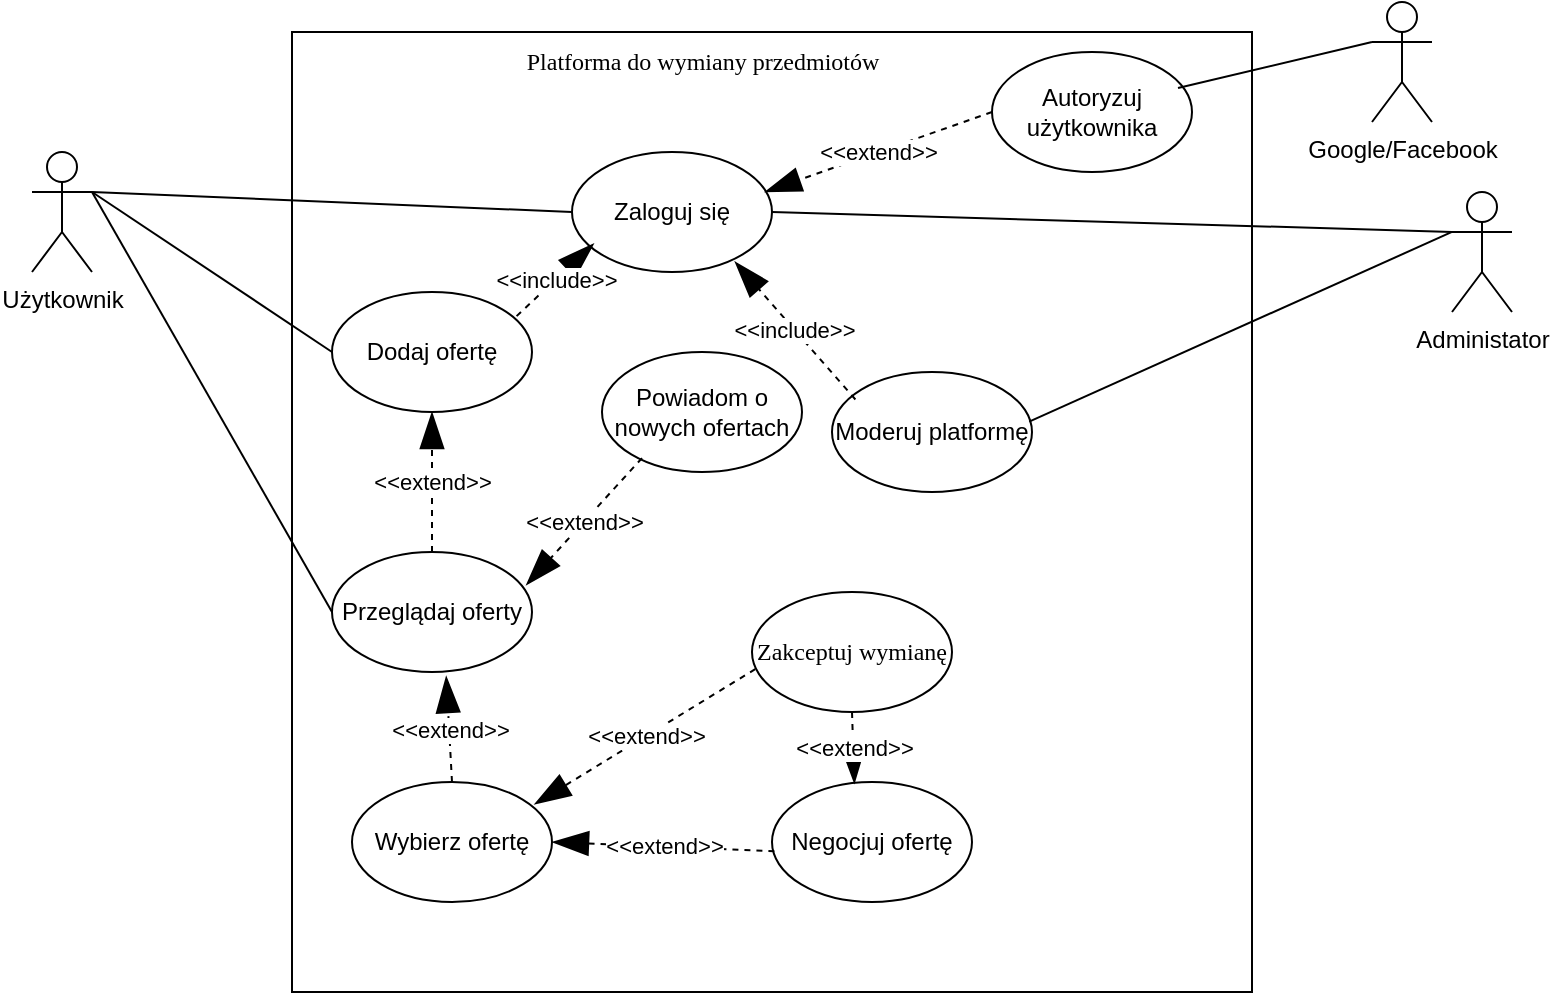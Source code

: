<mxfile version="26.0.5">
  <diagram name="Strona-1" id="qWpu0B_rZi-Rhaqv1UP4">
    <mxGraphModel dx="2022" dy="652" grid="1" gridSize="10" guides="1" tooltips="1" connect="1" arrows="1" fold="1" page="1" pageScale="1" pageWidth="827" pageHeight="1169" math="0" shadow="0">
      <root>
        <mxCell id="0" />
        <mxCell id="1" parent="0" />
        <mxCell id="qf5zw00lPG9wHRLytDWA-1" value="" style="whiteSpace=wrap;html=1;aspect=fixed;" vertex="1" parent="1">
          <mxGeometry x="80" y="210" width="480" height="480" as="geometry" />
        </mxCell>
        <mxCell id="qf5zw00lPG9wHRLytDWA-2" value="&lt;font face=&quot;Verdana&quot;&gt;Platforma do wymiany przedmiotów&lt;/font&gt;" style="text;html=1;align=center;verticalAlign=middle;resizable=0;points=[];autosize=1;strokeColor=none;fillColor=none;" vertex="1" parent="1">
          <mxGeometry x="160" y="210" width="250" height="30" as="geometry" />
        </mxCell>
        <mxCell id="qf5zw00lPG9wHRLytDWA-10" style="rounded=0;orthogonalLoop=1;jettySize=auto;html=1;exitX=1;exitY=0.333;exitDx=0;exitDy=0;exitPerimeter=0;entryX=0;entryY=0.5;entryDx=0;entryDy=0;endArrow=none;endFill=0;" edge="1" parent="1" source="qf5zw00lPG9wHRLytDWA-3" target="qf5zw00lPG9wHRLytDWA-7">
          <mxGeometry relative="1" as="geometry" />
        </mxCell>
        <mxCell id="qf5zw00lPG9wHRLytDWA-3" value="Użytkownik" style="shape=umlActor;verticalLabelPosition=bottom;verticalAlign=top;html=1;outlineConnect=0;" vertex="1" parent="1">
          <mxGeometry x="-50" y="270" width="30" height="60" as="geometry" />
        </mxCell>
        <mxCell id="qf5zw00lPG9wHRLytDWA-6" value="Administator" style="shape=umlActor;verticalLabelPosition=bottom;verticalAlign=top;html=1;outlineConnect=0;" vertex="1" parent="1">
          <mxGeometry x="660" y="290" width="30" height="60" as="geometry" />
        </mxCell>
        <mxCell id="qf5zw00lPG9wHRLytDWA-7" value="Dodaj ofertę" style="ellipse;whiteSpace=wrap;html=1;" vertex="1" parent="1">
          <mxGeometry x="100" y="340" width="100" height="60" as="geometry" />
        </mxCell>
        <mxCell id="qf5zw00lPG9wHRLytDWA-9" value="Przeglądaj oferty" style="ellipse;whiteSpace=wrap;html=1;" vertex="1" parent="1">
          <mxGeometry x="100" y="470" width="100" height="60" as="geometry" />
        </mxCell>
        <mxCell id="qf5zw00lPG9wHRLytDWA-11" style="rounded=0;orthogonalLoop=1;jettySize=auto;html=1;exitX=1;exitY=0.333;exitDx=0;exitDy=0;exitPerimeter=0;entryX=0;entryY=0.5;entryDx=0;entryDy=0;endArrow=none;endFill=0;" edge="1" parent="1" source="qf5zw00lPG9wHRLytDWA-3" target="qf5zw00lPG9wHRLytDWA-9">
          <mxGeometry relative="1" as="geometry">
            <mxPoint x="10" y="340" as="sourcePoint" />
            <mxPoint x="130" y="330" as="targetPoint" />
          </mxGeometry>
        </mxCell>
        <mxCell id="qf5zw00lPG9wHRLytDWA-14" value="Wybierz ofertę" style="ellipse;whiteSpace=wrap;html=1;" vertex="1" parent="1">
          <mxGeometry x="110" y="585" width="100" height="60" as="geometry" />
        </mxCell>
        <mxCell id="qf5zw00lPG9wHRLytDWA-15" value="&amp;lt;&amp;lt;extend&amp;gt;&amp;gt;" style="endArrow=blockThin;endSize=16;endFill=1;html=1;rounded=0;dashed=1;exitX=0.5;exitY=0;exitDx=0;exitDy=0;entryX=0.571;entryY=1.034;entryDx=0;entryDy=0;entryPerimeter=0;" edge="1" parent="1" source="qf5zw00lPG9wHRLytDWA-14" target="qf5zw00lPG9wHRLytDWA-9">
          <mxGeometry x="-0.002" width="160" relative="1" as="geometry">
            <mxPoint x="-100" y="489.66" as="sourcePoint" />
            <mxPoint x="60" y="489.66" as="targetPoint" />
            <mxPoint as="offset" />
          </mxGeometry>
        </mxCell>
        <mxCell id="qf5zw00lPG9wHRLytDWA-16" value="Negocjuj ofertę" style="ellipse;whiteSpace=wrap;html=1;" vertex="1" parent="1">
          <mxGeometry x="320" y="585" width="100" height="60" as="geometry" />
        </mxCell>
        <mxCell id="qf5zw00lPG9wHRLytDWA-18" value="&amp;lt;&amp;lt;extend&amp;gt;&amp;gt;" style="endArrow=blockThin;endSize=16;endFill=1;html=1;rounded=0;dashed=1;exitX=0.5;exitY=0;exitDx=0;exitDy=0;entryX=0.5;entryY=1;entryDx=0;entryDy=0;" edge="1" parent="1" source="qf5zw00lPG9wHRLytDWA-9" target="qf5zw00lPG9wHRLytDWA-7">
          <mxGeometry width="160" relative="1" as="geometry">
            <mxPoint x="160" y="470" as="sourcePoint" />
            <mxPoint x="154" y="537" as="targetPoint" />
          </mxGeometry>
        </mxCell>
        <mxCell id="qf5zw00lPG9wHRLytDWA-19" value="Moderuj platformę" style="ellipse;whiteSpace=wrap;html=1;" vertex="1" parent="1">
          <mxGeometry x="350" y="380" width="100" height="60" as="geometry" />
        </mxCell>
        <mxCell id="qf5zw00lPG9wHRLytDWA-20" style="rounded=0;orthogonalLoop=1;jettySize=auto;html=1;exitX=0.986;exitY=0.413;exitDx=0;exitDy=0;exitPerimeter=0;endArrow=none;endFill=0;entryX=0;entryY=0.333;entryDx=0;entryDy=0;entryPerimeter=0;" edge="1" parent="1" source="qf5zw00lPG9wHRLytDWA-19" target="qf5zw00lPG9wHRLytDWA-6">
          <mxGeometry relative="1" as="geometry">
            <mxPoint x="10" y="340" as="sourcePoint" />
            <mxPoint x="570" y="330" as="targetPoint" />
          </mxGeometry>
        </mxCell>
        <mxCell id="qf5zw00lPG9wHRLytDWA-23" value="Zaloguj się" style="ellipse;whiteSpace=wrap;html=1;" vertex="1" parent="1">
          <mxGeometry x="220" y="270" width="100" height="60" as="geometry" />
        </mxCell>
        <mxCell id="qf5zw00lPG9wHRLytDWA-24" style="rounded=0;orthogonalLoop=1;jettySize=auto;html=1;exitX=1;exitY=0.5;exitDx=0;exitDy=0;endArrow=none;endFill=0;entryX=0;entryY=0.333;entryDx=0;entryDy=0;entryPerimeter=0;" edge="1" parent="1" source="qf5zw00lPG9wHRLytDWA-23" target="qf5zw00lPG9wHRLytDWA-6">
          <mxGeometry relative="1" as="geometry">
            <mxPoint x="473" y="345" as="sourcePoint" />
            <mxPoint x="580" y="340" as="targetPoint" />
          </mxGeometry>
        </mxCell>
        <mxCell id="qf5zw00lPG9wHRLytDWA-25" style="rounded=0;orthogonalLoop=1;jettySize=auto;html=1;exitX=1;exitY=0.333;exitDx=0;exitDy=0;exitPerimeter=0;entryX=0;entryY=0.5;entryDx=0;entryDy=0;endArrow=none;endFill=0;" edge="1" parent="1" source="qf5zw00lPG9wHRLytDWA-3" target="qf5zw00lPG9wHRLytDWA-23">
          <mxGeometry relative="1" as="geometry">
            <mxPoint y="250" as="sourcePoint" />
            <mxPoint x="130" y="330" as="targetPoint" />
          </mxGeometry>
        </mxCell>
        <mxCell id="qf5zw00lPG9wHRLytDWA-26" value="&lt;font face=&quot;Verdana&quot;&gt;Zakceptuj wymianę&lt;br&gt;&lt;/font&gt;" style="ellipse;whiteSpace=wrap;html=1;" vertex="1" parent="1">
          <mxGeometry x="310" y="490" width="100" height="60" as="geometry" />
        </mxCell>
        <mxCell id="qf5zw00lPG9wHRLytDWA-27" value="&amp;lt;&amp;lt;extend&amp;gt;&amp;gt;" style="endArrow=blockThin;endSize=16;endFill=1;html=1;rounded=0;dashed=1;exitX=0.016;exitY=0.643;exitDx=0;exitDy=0;exitPerimeter=0;entryX=0.912;entryY=0.186;entryDx=0;entryDy=0;entryPerimeter=0;" edge="1" parent="1" source="qf5zw00lPG9wHRLytDWA-26" target="qf5zw00lPG9wHRLytDWA-14">
          <mxGeometry width="160" relative="1" as="geometry">
            <mxPoint x="210" y="565" as="sourcePoint" />
            <mxPoint x="293" y="569" as="targetPoint" />
          </mxGeometry>
        </mxCell>
        <mxCell id="qf5zw00lPG9wHRLytDWA-28" value="&amp;lt;&amp;lt;include&amp;gt;&amp;gt;" style="endArrow=blockThin;endSize=16;endFill=1;html=1;rounded=0;dashed=1;entryX=0.109;entryY=0.764;entryDx=0;entryDy=0;exitX=0.923;exitY=0.201;exitDx=0;exitDy=0;exitPerimeter=0;entryPerimeter=0;" edge="1" parent="1" source="qf5zw00lPG9wHRLytDWA-7" target="qf5zw00lPG9wHRLytDWA-23">
          <mxGeometry width="160" relative="1" as="geometry">
            <mxPoint x="211" y="347" as="sourcePoint" />
            <mxPoint x="374" y="350" as="targetPoint" />
          </mxGeometry>
        </mxCell>
        <mxCell id="qf5zw00lPG9wHRLytDWA-29" value="&amp;lt;&amp;lt;include&amp;gt;&amp;gt;" style="endArrow=blockThin;endSize=16;endFill=1;html=1;rounded=0;dashed=1;entryX=0.814;entryY=0.913;entryDx=0;entryDy=0;exitX=0.117;exitY=0.229;exitDx=0;exitDy=0;exitPerimeter=0;entryPerimeter=0;" edge="1" parent="1" source="qf5zw00lPG9wHRLytDWA-19" target="qf5zw00lPG9wHRLytDWA-23">
          <mxGeometry width="160" relative="1" as="geometry">
            <mxPoint x="202" y="332" as="sourcePoint" />
            <mxPoint x="256" y="296" as="targetPoint" />
          </mxGeometry>
        </mxCell>
        <mxCell id="qf5zw00lPG9wHRLytDWA-30" value="Autoryzuj użytkownika" style="ellipse;whiteSpace=wrap;html=1;" vertex="1" parent="1">
          <mxGeometry x="430" y="220" width="100" height="60" as="geometry" />
        </mxCell>
        <mxCell id="qf5zw00lPG9wHRLytDWA-31" value="&amp;lt;&amp;lt;extend&amp;gt;&amp;gt;" style="endArrow=blockThin;endSize=16;endFill=1;html=1;rounded=0;dashed=1;entryX=0.964;entryY=0.333;entryDx=0;entryDy=0;exitX=0;exitY=0.5;exitDx=0;exitDy=0;entryPerimeter=0;" edge="1" parent="1" source="qf5zw00lPG9wHRLytDWA-30" target="qf5zw00lPG9wHRLytDWA-23">
          <mxGeometry width="160" relative="1" as="geometry">
            <mxPoint x="212" y="608" as="sourcePoint" />
            <mxPoint x="327" y="544" as="targetPoint" />
          </mxGeometry>
        </mxCell>
        <mxCell id="qf5zw00lPG9wHRLytDWA-32" value="&amp;lt;&amp;lt;extend&amp;gt;&amp;gt;" style="endArrow=blockThin;endSize=16;endFill=1;html=1;rounded=0;dashed=1;exitX=0.012;exitY=0.577;exitDx=0;exitDy=0;exitPerimeter=0;entryX=1;entryY=0.5;entryDx=0;entryDy=0;" edge="1" parent="1" source="qf5zw00lPG9wHRLytDWA-16" target="qf5zw00lPG9wHRLytDWA-14">
          <mxGeometry width="160" relative="1" as="geometry">
            <mxPoint x="210" y="615" as="sourcePoint" />
            <mxPoint x="323" y="624" as="targetPoint" />
          </mxGeometry>
        </mxCell>
        <mxCell id="qf5zw00lPG9wHRLytDWA-33" value="Powiadom o nowych ofertach" style="ellipse;whiteSpace=wrap;html=1;" vertex="1" parent="1">
          <mxGeometry x="235" y="370" width="100" height="60" as="geometry" />
        </mxCell>
        <mxCell id="qf5zw00lPG9wHRLytDWA-35" value="&amp;lt;&amp;lt;extend&amp;gt;&amp;gt;" style="endArrow=blockThin;endSize=16;endFill=1;html=1;rounded=0;dashed=1;exitX=0.2;exitY=0.884;exitDx=0;exitDy=0;entryX=0.971;entryY=0.275;entryDx=0;entryDy=0;exitPerimeter=0;entryPerimeter=0;" edge="1" parent="1" source="qf5zw00lPG9wHRLytDWA-33" target="qf5zw00lPG9wHRLytDWA-9">
          <mxGeometry width="160" relative="1" as="geometry">
            <mxPoint x="160" y="480" as="sourcePoint" />
            <mxPoint x="160" y="410" as="targetPoint" />
          </mxGeometry>
        </mxCell>
        <mxCell id="qf5zw00lPG9wHRLytDWA-36" value="&amp;lt;&amp;lt;extend&amp;gt;&amp;gt;" style="endArrow=blockThin;endSize=16;endFill=1;html=1;rounded=0;dashed=1;exitX=0.5;exitY=1;exitDx=0;exitDy=0;entryX=0.412;entryY=0.014;entryDx=0;entryDy=0;entryPerimeter=0;" edge="1" parent="1" source="qf5zw00lPG9wHRLytDWA-26" target="qf5zw00lPG9wHRLytDWA-16">
          <mxGeometry width="160" relative="1" as="geometry">
            <mxPoint x="322" y="539" as="sourcePoint" />
            <mxPoint x="211" y="606" as="targetPoint" />
          </mxGeometry>
        </mxCell>
        <mxCell id="qf5zw00lPG9wHRLytDWA-37" value="Google/Facebook" style="shape=umlActor;verticalLabelPosition=bottom;verticalAlign=top;html=1;" vertex="1" parent="1">
          <mxGeometry x="620" y="195" width="30" height="60" as="geometry" />
        </mxCell>
        <mxCell id="qf5zw00lPG9wHRLytDWA-38" style="rounded=0;orthogonalLoop=1;jettySize=auto;html=1;exitX=0.93;exitY=0.3;exitDx=0;exitDy=0;endArrow=none;endFill=0;entryX=0;entryY=0.333;entryDx=0;entryDy=0;entryPerimeter=0;exitPerimeter=0;" edge="1" parent="1" source="qf5zw00lPG9wHRLytDWA-30" target="qf5zw00lPG9wHRLytDWA-37">
          <mxGeometry relative="1" as="geometry">
            <mxPoint x="330" y="310" as="sourcePoint" />
            <mxPoint x="670" y="320" as="targetPoint" />
          </mxGeometry>
        </mxCell>
      </root>
    </mxGraphModel>
  </diagram>
</mxfile>
